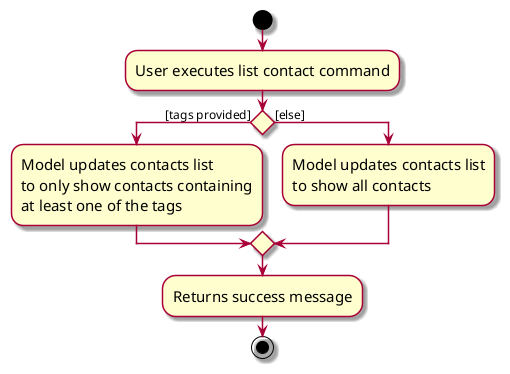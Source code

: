 @startuml
skin rose
skinparam ActivityFontSize 15
skinparam ArrowFontSize 12
start
:User executes list contact command;

'Since the beta syntax does not support placing the condition outside the
'diamond we place it as the true branch instead.

if () then ([tags provided])
    :Model updates contacts list
    to only show contacts containing
    at least one of the tags;
else ([else])
    :Model updates contacts list
    to show all contacts;
endif
    :Returns success message;
stop
@enduml
